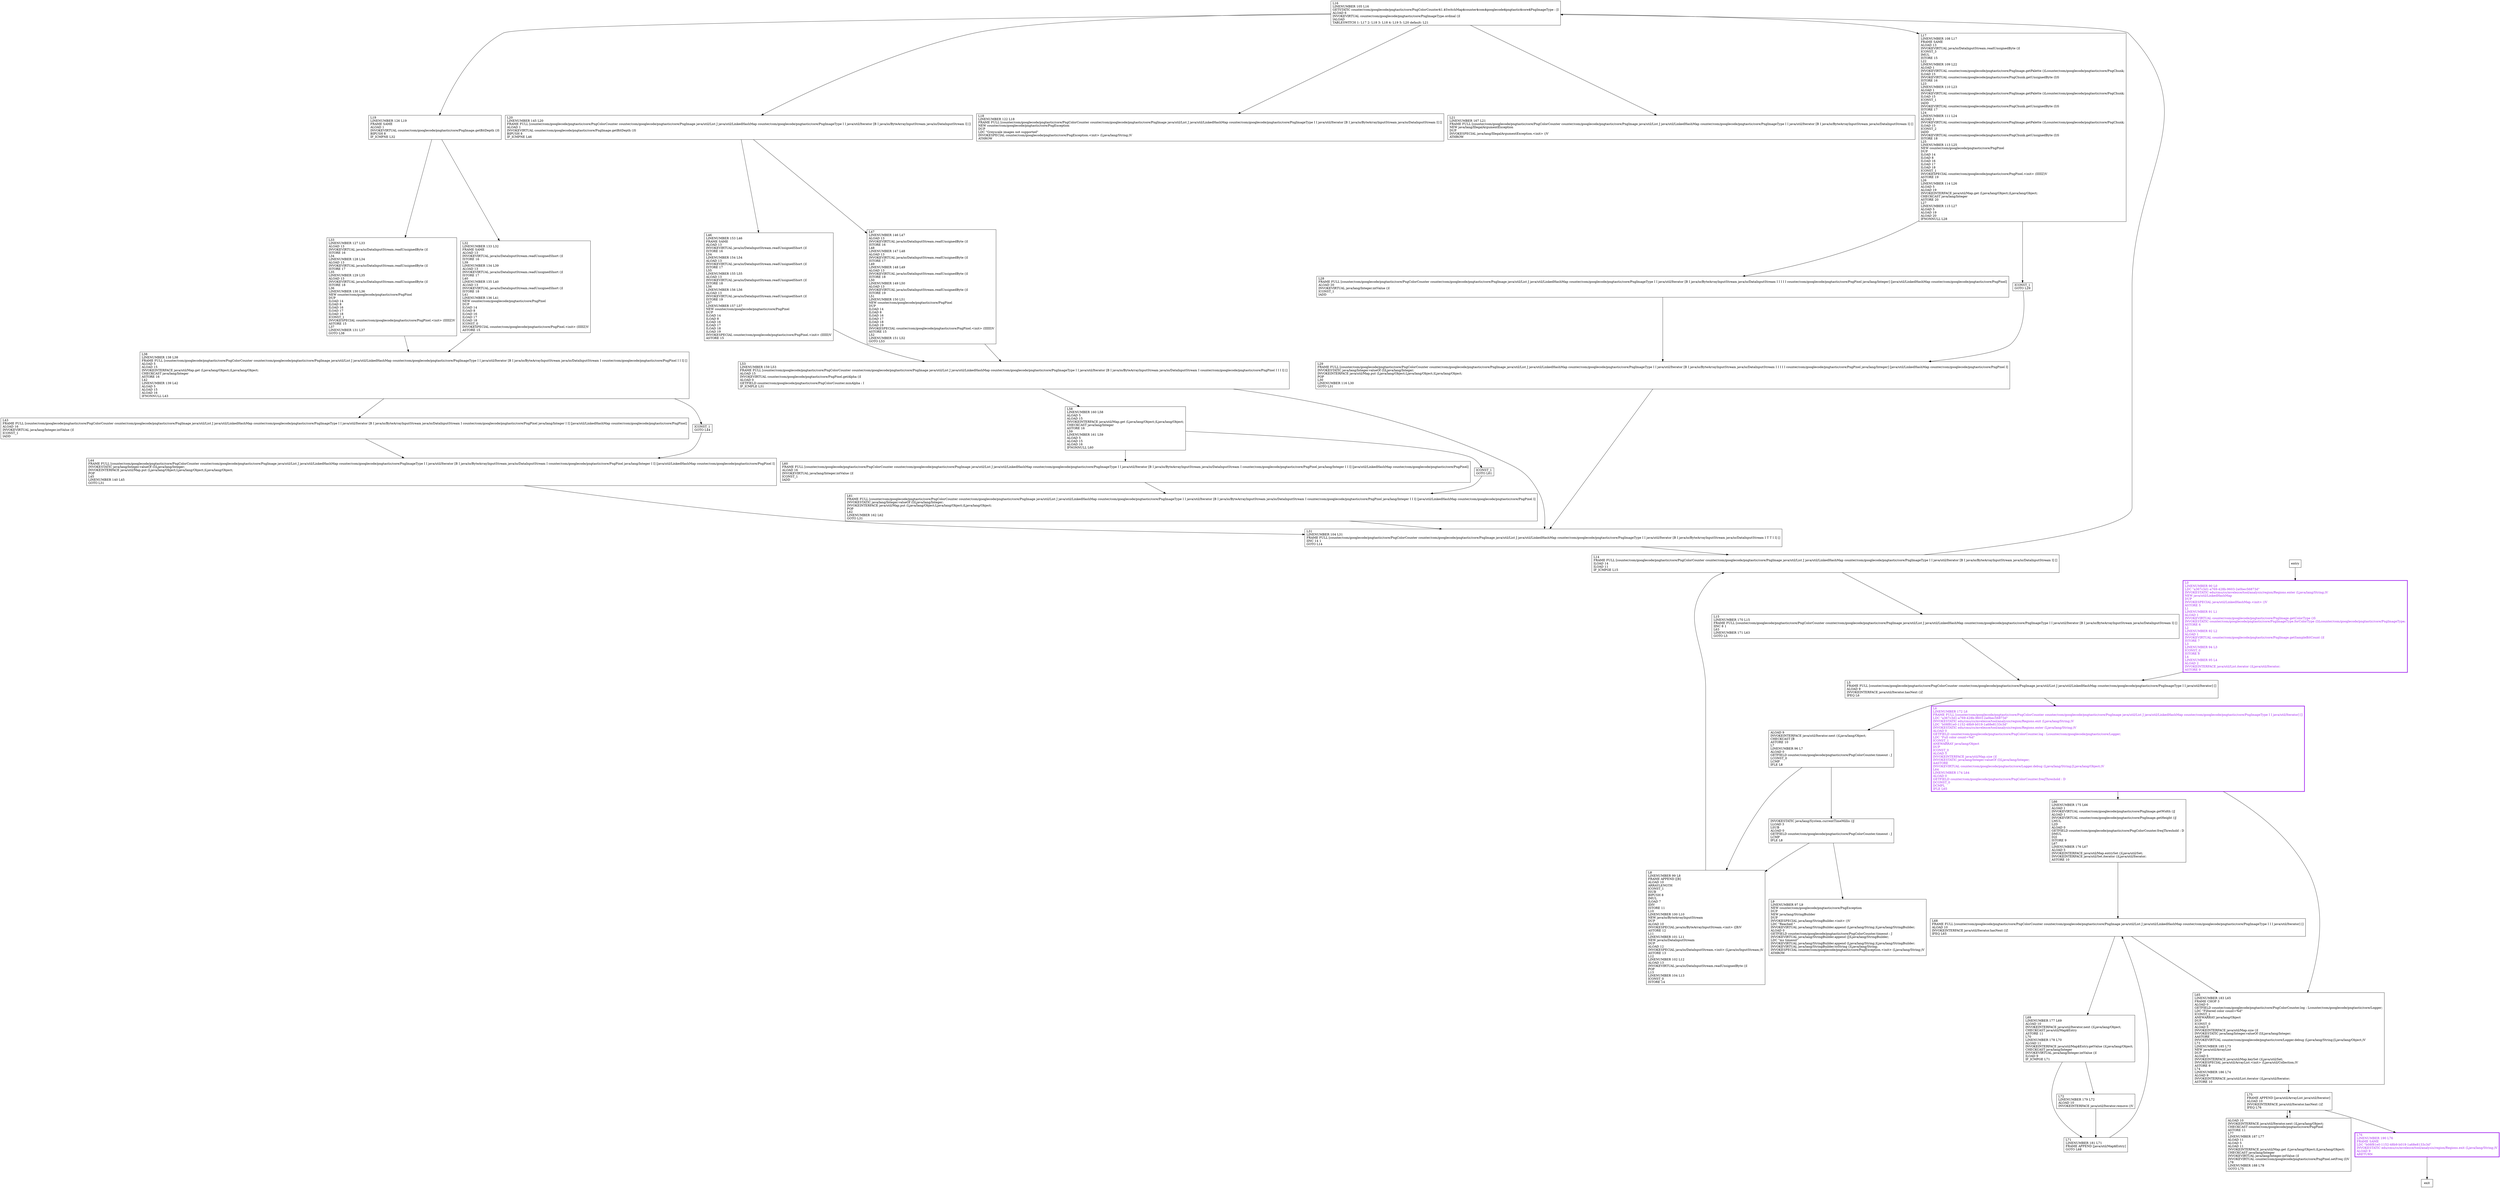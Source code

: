digraph getColors {
node [shape=record];
118519761 [label="L16\lLINENUMBER 105 L16\lGETSTATIC counter/com/googlecode/pngtastic/core/PngColorCounter$1.$SwitchMap$counter$com$googlecode$pngtastic$core$PngImageType : [I\lALOAD 6\lINVOKEVIRTUAL counter/com/googlecode/pngtastic/core/PngImageType.ordinal ()I\lIALOAD\lTABLESWITCH
      1: L17
      2: L18
      3: L18
      4: L19
      5: L20
      default: L21\l"];
434497606 [label="L19\lLINENUMBER 126 L19\lFRAME SAME\lALOAD 1\lINVOKEVIRTUAL counter/com/googlecode/pngtastic/core/PngImage.getBitDepth ()S\lBIPUSH 8\lIF_ICMPNE L32\l"];
5605388 [label="L72\lLINENUMBER 179 L72\lALOAD 10\lINVOKEINTERFACE java/util/Iterator.remove ()V\l"];
1350099720 [label="L66\lLINENUMBER 175 L66\lALOAD 1\lINVOKEVIRTUAL counter/com/googlecode/pngtastic/core/PngImage.getWidth ()J\lALOAD 1\lINVOKEVIRTUAL counter/com/googlecode/pngtastic/core/PngImage.getHeight ()J\lLMUL\lL2D\lALOAD 0\lGETFIELD counter/com/googlecode/pngtastic/core/PngColorCounter.freqThreshold : D\lDMUL\lD2I\lISTORE 9\lL67\lLINENUMBER 176 L67\lALOAD 5\lINVOKEINTERFACE java/util/Map.entrySet ()Ljava/util/Set;\lINVOKEINTERFACE java/util/Set.iterator ()Ljava/util/Iterator;\lASTORE 10\l"];
388123565 [label="L68\lFRAME FULL [counter/com/googlecode/pngtastic/core/PngColorCounter counter/com/googlecode/pngtastic/core/PngImage java/util/List J java/util/LinkedHashMap counter/com/googlecode/pngtastic/core/PngImageType I I I java/util/Iterator] []\lALOAD 10\lINVOKEINTERFACE java/util/Iterator.hasNext ()Z\lIFEQ L65\l"];
1161307977 [label="L60\lFRAME FULL [counter/com/googlecode/pngtastic/core/PngColorCounter counter/com/googlecode/pngtastic/core/PngImage java/util/List J java/util/LinkedHashMap counter/com/googlecode/pngtastic/core/PngImageType I I java/util/Iterator [B I java/io/ByteArrayInputStream java/io/DataInputStream I counter/com/googlecode/pngtastic/core/PngPixel java/lang/Integer I I I] [java/util/LinkedHashMap counter/com/googlecode/pngtastic/core/PngPixel]\lALOAD 16\lINVOKEVIRTUAL java/lang/Integer.intValue ()I\lICONST_1\lIADD\l"];
1865370526 [label="L43\lFRAME FULL [counter/com/googlecode/pngtastic/core/PngColorCounter counter/com/googlecode/pngtastic/core/PngImage java/util/List J java/util/LinkedHashMap counter/com/googlecode/pngtastic/core/PngImageType I I java/util/Iterator [B I java/io/ByteArrayInputStream java/io/DataInputStream I counter/com/googlecode/pngtastic/core/PngPixel java/lang/Integer I I] [java/util/LinkedHashMap counter/com/googlecode/pngtastic/core/PngPixel]\lALOAD 16\lINVOKEVIRTUAL java/lang/Integer.intValue ()I\lICONST_1\lIADD\l"];
162083492 [label="L32\lLINENUMBER 133 L32\lFRAME SAME\lALOAD 13\lINVOKEVIRTUAL java/io/DataInputStream.readUnsignedShort ()I\lISTORE 16\lL39\lLINENUMBER 134 L39\lALOAD 13\lINVOKEVIRTUAL java/io/DataInputStream.readUnsignedShort ()I\lISTORE 17\lL40\lLINENUMBER 135 L40\lALOAD 13\lINVOKEVIRTUAL java/io/DataInputStream.readUnsignedShort ()I\lISTORE 18\lL41\lLINENUMBER 136 L41\lNEW counter/com/googlecode/pngtastic/core/PngPixel\lDUP\lILOAD 14\lILOAD 8\lILOAD 16\lILOAD 17\lILOAD 18\lICONST_0\lINVOKESPECIAL counter/com/googlecode/pngtastic/core/PngPixel.\<init\> (IIIIIZ)V\lASTORE 15\l"];
158876320 [label="L8\lLINENUMBER 99 L8\lFRAME APPEND [[B]\lALOAD 10\lARRAYLENGTH\lICONST_1\lISUB\lBIPUSH 8\lIMUL\lILOAD 7\lIDIV\lISTORE 11\lL10\lLINENUMBER 100 L10\lNEW java/io/ByteArrayInputStream\lDUP\lALOAD 10\lINVOKESPECIAL java/io/ByteArrayInputStream.\<init\> ([B)V\lASTORE 12\lL11\lLINENUMBER 101 L11\lNEW java/io/DataInputStream\lDUP\lALOAD 12\lINVOKESPECIAL java/io/DataInputStream.\<init\> (Ljava/io/InputStream;)V\lASTORE 13\lL12\lLINENUMBER 102 L12\lALOAD 13\lINVOKEVIRTUAL java/io/DataInputStream.readUnsignedByte ()I\lPOP\lL13\lLINENUMBER 104 L13\lICONST_0\lISTORE 14\l"];
306285887 [label="L20\lLINENUMBER 145 L20\lFRAME FULL [counter/com/googlecode/pngtastic/core/PngColorCounter counter/com/googlecode/pngtastic/core/PngImage java/util/List J java/util/LinkedHashMap counter/com/googlecode/pngtastic/core/PngImageType I I java/util/Iterator [B I java/io/ByteArrayInputStream java/io/DataInputStream I] []\lALOAD 1\lINVOKEVIRTUAL counter/com/googlecode/pngtastic/core/PngImage.getBitDepth ()S\lBIPUSH 8\lIF_ICMPNE L46\l"];
1664297171 [label="L58\lLINENUMBER 160 L58\lALOAD 5\lALOAD 15\lINVOKEINTERFACE java/util/Map.get (Ljava/lang/Object;)Ljava/lang/Object;\lCHECKCAST java/lang/Integer\lASTORE 16\lL59\lLINENUMBER 161 L59\lALOAD 5\lALOAD 15\lALOAD 16\lIFNONNULL L60\l"];
876295065 [label="L38\lLINENUMBER 138 L38\lFRAME FULL [counter/com/googlecode/pngtastic/core/PngColorCounter counter/com/googlecode/pngtastic/core/PngImage java/util/List J java/util/LinkedHashMap counter/com/googlecode/pngtastic/core/PngImageType I I java/util/Iterator [B I java/io/ByteArrayInputStream java/io/DataInputStream I counter/com/googlecode/pngtastic/core/PngPixel I I I] []\lALOAD 5\lALOAD 15\lINVOKEINTERFACE java/util/Map.get (Ljava/lang/Object;)Ljava/lang/Object;\lCHECKCAST java/lang/Integer\lASTORE 16\lL42\lLINENUMBER 139 L42\lALOAD 5\lALOAD 15\lALOAD 16\lIFNONNULL L43\l"];
2101422773 [label="L61\lFRAME FULL [counter/com/googlecode/pngtastic/core/PngColorCounter counter/com/googlecode/pngtastic/core/PngImage java/util/List J java/util/LinkedHashMap counter/com/googlecode/pngtastic/core/PngImageType I I java/util/Iterator [B I java/io/ByteArrayInputStream java/io/DataInputStream I counter/com/googlecode/pngtastic/core/PngPixel java/lang/Integer I I I] [java/util/LinkedHashMap counter/com/googlecode/pngtastic/core/PngPixel I]\lINVOKESTATIC java/lang/Integer.valueOf (I)Ljava/lang/Integer;\lINVOKEINTERFACE java/util/Map.put (Ljava/lang/Object;Ljava/lang/Object;)Ljava/lang/Object;\lPOP\lL62\lLINENUMBER 162 L62\lGOTO L31\l"];
122609790 [label="L14\lFRAME FULL [counter/com/googlecode/pngtastic/core/PngColorCounter counter/com/googlecode/pngtastic/core/PngImage java/util/List J java/util/LinkedHashMap counter/com/googlecode/pngtastic/core/PngImageType I I java/util/Iterator [B I java/io/ByteArrayInputStream java/io/DataInputStream I] []\lILOAD 14\lILOAD 11\lIF_ICMPGE L15\l"];
449430476 [label="L76\lLINENUMBER 190 L76\lFRAME SAME\lLDC \"b08f81e0-1152-48b9-b019-1a68e8133c3d\"\lINVOKESTATIC edu/cmu/cs/mvelezce/tool/analysis/region/Regions.exit (Ljava/lang/String;)V\lALOAD 9\lARETURN\l"];
915793138 [label="L44\lFRAME FULL [counter/com/googlecode/pngtastic/core/PngColorCounter counter/com/googlecode/pngtastic/core/PngImage java/util/List J java/util/LinkedHashMap counter/com/googlecode/pngtastic/core/PngImageType I I java/util/Iterator [B I java/io/ByteArrayInputStream java/io/DataInputStream I counter/com/googlecode/pngtastic/core/PngPixel java/lang/Integer I I] [java/util/LinkedHashMap counter/com/googlecode/pngtastic/core/PngPixel I]\lINVOKESTATIC java/lang/Integer.valueOf (I)Ljava/lang/Integer;\lINVOKEINTERFACE java/util/Map.put (Ljava/lang/Object;Ljava/lang/Object;)Ljava/lang/Object;\lPOP\lL45\lLINENUMBER 140 L45\lGOTO L31\l"];
1080882047 [label="ICONST_1\lGOTO L61\l"];
1287012773 [label="L15\lLINENUMBER 170 L15\lFRAME FULL [counter/com/googlecode/pngtastic/core/PngColorCounter counter/com/googlecode/pngtastic/core/PngImage java/util/List J java/util/LinkedHashMap counter/com/googlecode/pngtastic/core/PngImageType I I java/util/Iterator [B I java/io/ByteArrayInputStream java/io/DataInputStream I] []\lIINC 8 1\lL63\lLINENUMBER 171 L63\lGOTO L5\l"];
605577660 [label="L65\lLINENUMBER 183 L65\lFRAME CHOP 3\lALOAD 0\lGETFIELD counter/com/googlecode/pngtastic/core/PngColorCounter.log : Lcounter/com/googlecode/pngtastic/core/Logger;\lLDC \"Filtered color count=%d\"\lICONST_1\lANEWARRAY java/lang/Object\lDUP\lICONST_0\lALOAD 5\lINVOKEINTERFACE java/util/Map.size ()I\lINVOKESTATIC java/lang/Integer.valueOf (I)Ljava/lang/Integer;\lAASTORE\lINVOKEVIRTUAL counter/com/googlecode/pngtastic/core/Logger.debug (Ljava/lang/String;[Ljava/lang/Object;)V\lL73\lLINENUMBER 185 L73\lNEW java/util/ArrayList\lDUP\lALOAD 5\lINVOKEINTERFACE java/util/Map.keySet ()Ljava/util/Set;\lINVOKESPECIAL java/util/ArrayList.\<init\> (Ljava/util/Collection;)V\lASTORE 9\lL74\lLINENUMBER 186 L74\lALOAD 9\lINVOKEINTERFACE java/util/List.iterator ()Ljava/util/Iterator;\lASTORE 10\l"];
1135300227 [label="L33\lLINENUMBER 127 L33\lALOAD 13\lINVOKEVIRTUAL java/io/DataInputStream.readUnsignedByte ()I\lISTORE 16\lL34\lLINENUMBER 128 L34\lALOAD 13\lINVOKEVIRTUAL java/io/DataInputStream.readUnsignedByte ()I\lISTORE 17\lL35\lLINENUMBER 129 L35\lALOAD 13\lINVOKEVIRTUAL java/io/DataInputStream.readUnsignedByte ()I\lISTORE 18\lL36\lLINENUMBER 130 L36\lNEW counter/com/googlecode/pngtastic/core/PngPixel\lDUP\lILOAD 14\lILOAD 8\lILOAD 16\lILOAD 17\lILOAD 18\lICONST_1\lINVOKESPECIAL counter/com/googlecode/pngtastic/core/PngPixel.\<init\> (IIIIIZ)V\lASTORE 15\lL37\lLINENUMBER 131 L37\lGOTO L38\l"];
1770925242 [label="L75\lFRAME APPEND [java/util/ArrayList java/util/Iterator]\lALOAD 10\lINVOKEINTERFACE java/util/Iterator.hasNext ()Z\lIFEQ L76\l"];
1778792753 [label="L31\lLINENUMBER 104 L31\lFRAME FULL [counter/com/googlecode/pngtastic/core/PngColorCounter counter/com/googlecode/pngtastic/core/PngImage java/util/List J java/util/LinkedHashMap counter/com/googlecode/pngtastic/core/PngImageType I I java/util/Iterator [B I java/io/ByteArrayInputStream java/io/DataInputStream I T T I I] []\lIINC 14 1\lGOTO L14\l"];
500153041 [label="L18\lLINENUMBER 122 L18\lFRAME FULL [counter/com/googlecode/pngtastic/core/PngColorCounter counter/com/googlecode/pngtastic/core/PngImage java/util/List J java/util/LinkedHashMap counter/com/googlecode/pngtastic/core/PngImageType I I java/util/Iterator [B I java/io/ByteArrayInputStream java/io/DataInputStream I] []\lNEW counter/com/googlecode/pngtastic/core/PngException\lDUP\lLDC \"Greyscale images not supported\"\lINVOKESPECIAL counter/com/googlecode/pngtastic/core/PngException.\<init\> (Ljava/lang/String;)V\lATHROW\l"];
2056843526 [label="L53\lLINENUMBER 159 L53\lFRAME FULL [counter/com/googlecode/pngtastic/core/PngColorCounter counter/com/googlecode/pngtastic/core/PngImage java/util/List J java/util/LinkedHashMap counter/com/googlecode/pngtastic/core/PngImageType I I java/util/Iterator [B I java/io/ByteArrayInputStream java/io/DataInputStream I counter/com/googlecode/pngtastic/core/PngPixel I I I I] []\lALOAD 15\lINVOKEVIRTUAL counter/com/googlecode/pngtastic/core/PngPixel.getAlpha ()I\lALOAD 0\lGETFIELD counter/com/googlecode/pngtastic/core/PngColorCounter.minAlpha : I\lIF_ICMPLE L31\l"];
777548434 [label="L6\lLINENUMBER 172 L6\lFRAME FULL [counter/com/googlecode/pngtastic/core/PngColorCounter counter/com/googlecode/pngtastic/core/PngImage java/util/List J java/util/LinkedHashMap counter/com/googlecode/pngtastic/core/PngImageType I I java/util/Iterator] []\lLDC \"a367c3d1-a769-428b-9603-2a0bec56873d\"\lINVOKESTATIC edu/cmu/cs/mvelezce/tool/analysis/region/Regions.exit (Ljava/lang/String;)V\lLDC \"b08f81e0-1152-48b9-b019-1a68e8133c3d\"\lINVOKESTATIC edu/cmu/cs/mvelezce/tool/analysis/region/Regions.enter (Ljava/lang/String;)V\lALOAD 0\lGETFIELD counter/com/googlecode/pngtastic/core/PngColorCounter.log : Lcounter/com/googlecode/pngtastic/core/Logger;\lLDC \"Full color count=%d\"\lICONST_1\lANEWARRAY java/lang/Object\lDUP\lICONST_0\lALOAD 5\lINVOKEINTERFACE java/util/Map.size ()I\lINVOKESTATIC java/lang/Integer.valueOf (I)Ljava/lang/Integer;\lAASTORE\lINVOKEVIRTUAL counter/com/googlecode/pngtastic/core/Logger.debug (Ljava/lang/String;[Ljava/lang/Object;)V\lL64\lLINENUMBER 174 L64\lALOAD 0\lGETFIELD counter/com/googlecode/pngtastic/core/PngColorCounter.freqThreshold : D\lDCONST_0\lDCMPL\lIFLE L65\l"];
63475121 [label="L5\lFRAME FULL [counter/com/googlecode/pngtastic/core/PngColorCounter counter/com/googlecode/pngtastic/core/PngImage java/util/List J java/util/LinkedHashMap counter/com/googlecode/pngtastic/core/PngImageType I I java/util/Iterator] []\lALOAD 9\lINVOKEINTERFACE java/util/Iterator.hasNext ()Z\lIFEQ L6\l"];
1109462311 [label="ICONST_1\lGOTO L29\l"];
1730613461 [label="L71\lLINENUMBER 181 L71\lFRAME APPEND [java/util/Map$Entry]\lGOTO L68\l"];
590398917 [label="L0\lLINENUMBER 90 L0\lLDC \"a367c3d1-a769-428b-9603-2a0bec56873d\"\lINVOKESTATIC edu/cmu/cs/mvelezce/tool/analysis/region/Regions.enter (Ljava/lang/String;)V\lNEW java/util/LinkedHashMap\lDUP\lINVOKESPECIAL java/util/LinkedHashMap.\<init\> ()V\lASTORE 5\lL1\lLINENUMBER 91 L1\lALOAD 1\lINVOKEVIRTUAL counter/com/googlecode/pngtastic/core/PngImage.getColorType ()S\lINVOKESTATIC counter/com/googlecode/pngtastic/core/PngImageType.forColorType (I)Lcounter/com/googlecode/pngtastic/core/PngImageType;\lASTORE 6\lL2\lLINENUMBER 92 L2\lALOAD 1\lINVOKEVIRTUAL counter/com/googlecode/pngtastic/core/PngImage.getSampleBitCount ()I\lISTORE 7\lL3\lLINENUMBER 94 L3\lICONST_0\lISTORE 8\lL4\lLINENUMBER 95 L4\lALOAD 2\lINVOKEINTERFACE java/util/List.iterator ()Ljava/util/Iterator;\lASTORE 9\l"];
1161284088 [label="ALOAD 10\lINVOKEINTERFACE java/util/Iterator.next ()Ljava/lang/Object;\lCHECKCAST counter/com/googlecode/pngtastic/core/PngPixel\lASTORE 11\lL77\lLINENUMBER 187 L77\lALOAD 11\lALOAD 5\lALOAD 11\lINVOKEINTERFACE java/util/Map.get (Ljava/lang/Object;)Ljava/lang/Object;\lCHECKCAST java/lang/Integer\lINVOKEVIRTUAL java/lang/Integer.intValue ()I\lINVOKEVIRTUAL counter/com/googlecode/pngtastic/core/PngPixel.setFreq (I)V\lL78\lLINENUMBER 188 L78\lGOTO L75\l"];
1096977231 [label="L9\lLINENUMBER 97 L9\lNEW counter/com/googlecode/pngtastic/core/PngException\lDUP\lNEW java/lang/StringBuilder\lDUP\lINVOKESPECIAL java/lang/StringBuilder.\<init\> ()V\lLDC \"Reached \"\lINVOKEVIRTUAL java/lang/StringBuilder.append (Ljava/lang/String;)Ljava/lang/StringBuilder;\lALOAD 0\lGETFIELD counter/com/googlecode/pngtastic/core/PngColorCounter.timeout : J\lINVOKEVIRTUAL java/lang/StringBuilder.append (J)Ljava/lang/StringBuilder;\lLDC \"ms timeout\"\lINVOKEVIRTUAL java/lang/StringBuilder.append (Ljava/lang/String;)Ljava/lang/StringBuilder;\lINVOKEVIRTUAL java/lang/StringBuilder.toString ()Ljava/lang/String;\lINVOKESPECIAL counter/com/googlecode/pngtastic/core/PngException.\<init\> (Ljava/lang/String;)V\lATHROW\l"];
921155868 [label="L21\lLINENUMBER 167 L21\lFRAME FULL [counter/com/googlecode/pngtastic/core/PngColorCounter counter/com/googlecode/pngtastic/core/PngImage java/util/List J java/util/LinkedHashMap counter/com/googlecode/pngtastic/core/PngImageType I I java/util/Iterator [B I java/io/ByteArrayInputStream java/io/DataInputStream I] []\lNEW java/lang/IllegalArgumentException\lDUP\lINVOKESPECIAL java/lang/IllegalArgumentException.\<init\> ()V\lATHROW\l"];
919036877 [label="ALOAD 9\lINVOKEINTERFACE java/util/Iterator.next ()Ljava/lang/Object;\lCHECKCAST [B\lASTORE 10\lL7\lLINENUMBER 96 L7\lALOAD 0\lGETFIELD counter/com/googlecode/pngtastic/core/PngColorCounter.timeout : J\lLCONST_0\lLCMP\lIFLE L8\l"];
541434985 [label="L69\lLINENUMBER 177 L69\lALOAD 10\lINVOKEINTERFACE java/util/Iterator.next ()Ljava/lang/Object;\lCHECKCAST java/util/Map$Entry\lASTORE 11\lL70\lLINENUMBER 178 L70\lALOAD 11\lINVOKEINTERFACE java/util/Map$Entry.getValue ()Ljava/lang/Object;\lCHECKCAST java/lang/Integer\lINVOKEVIRTUAL java/lang/Integer.intValue ()I\lILOAD 9\lIF_ICMPGE L71\l"];
576201359 [label="L28\lFRAME FULL [counter/com/googlecode/pngtastic/core/PngColorCounter counter/com/googlecode/pngtastic/core/PngImage java/util/List J java/util/LinkedHashMap counter/com/googlecode/pngtastic/core/PngImageType I I java/util/Iterator [B I java/io/ByteArrayInputStream java/io/DataInputStream I I I I I counter/com/googlecode/pngtastic/core/PngPixel java/lang/Integer] [java/util/LinkedHashMap counter/com/googlecode/pngtastic/core/PngPixel]\lALOAD 20\lINVOKEVIRTUAL java/lang/Integer.intValue ()I\lICONST_1\lIADD\l"];
1661625468 [label="L17\lLINENUMBER 108 L17\lFRAME SAME\lALOAD 13\lINVOKEVIRTUAL java/io/DataInputStream.readUnsignedByte ()I\lICONST_3\lIMUL\lISTORE 15\lL22\lLINENUMBER 109 L22\lALOAD 1\lINVOKEVIRTUAL counter/com/googlecode/pngtastic/core/PngImage.getPalette ()Lcounter/com/googlecode/pngtastic/core/PngChunk;\lILOAD 15\lINVOKEVIRTUAL counter/com/googlecode/pngtastic/core/PngChunk.getUnsignedByte (I)S\lISTORE 16\lL23\lLINENUMBER 110 L23\lALOAD 1\lINVOKEVIRTUAL counter/com/googlecode/pngtastic/core/PngImage.getPalette ()Lcounter/com/googlecode/pngtastic/core/PngChunk;\lILOAD 15\lICONST_1\lIADD\lINVOKEVIRTUAL counter/com/googlecode/pngtastic/core/PngChunk.getUnsignedByte (I)S\lISTORE 17\lL24\lLINENUMBER 111 L24\lALOAD 1\lINVOKEVIRTUAL counter/com/googlecode/pngtastic/core/PngImage.getPalette ()Lcounter/com/googlecode/pngtastic/core/PngChunk;\lILOAD 15\lICONST_2\lIADD\lINVOKEVIRTUAL counter/com/googlecode/pngtastic/core/PngChunk.getUnsignedByte (I)S\lISTORE 18\lL25\lLINENUMBER 113 L25\lNEW counter/com/googlecode/pngtastic/core/PngPixel\lDUP\lILOAD 14\lILOAD 8\lILOAD 16\lILOAD 17\lILOAD 18\lICONST_1\lINVOKESPECIAL counter/com/googlecode/pngtastic/core/PngPixel.\<init\> (IIIIIZ)V\lASTORE 19\lL26\lLINENUMBER 114 L26\lALOAD 5\lALOAD 19\lINVOKEINTERFACE java/util/Map.get (Ljava/lang/Object;)Ljava/lang/Object;\lCHECKCAST java/lang/Integer\lASTORE 20\lL27\lLINENUMBER 115 L27\lALOAD 5\lALOAD 19\lALOAD 20\lIFNONNULL L28\l"];
1312386332 [label="L47\lLINENUMBER 146 L47\lALOAD 13\lINVOKEVIRTUAL java/io/DataInputStream.readUnsignedByte ()I\lISTORE 16\lL48\lLINENUMBER 147 L48\lALOAD 13\lINVOKEVIRTUAL java/io/DataInputStream.readUnsignedByte ()I\lISTORE 17\lL49\lLINENUMBER 148 L49\lALOAD 13\lINVOKEVIRTUAL java/io/DataInputStream.readUnsignedByte ()I\lISTORE 18\lL50\lLINENUMBER 149 L50\lALOAD 13\lINVOKEVIRTUAL java/io/DataInputStream.readUnsignedByte ()I\lISTORE 19\lL51\lLINENUMBER 150 L51\lNEW counter/com/googlecode/pngtastic/core/PngPixel\lDUP\lILOAD 14\lILOAD 8\lILOAD 16\lILOAD 17\lILOAD 18\lILOAD 19\lINVOKESPECIAL counter/com/googlecode/pngtastic/core/PngPixel.\<init\> (IIIIII)V\lASTORE 15\lL52\lLINENUMBER 151 L52\lGOTO L53\l"];
1949334269 [label="L29\lFRAME FULL [counter/com/googlecode/pngtastic/core/PngColorCounter counter/com/googlecode/pngtastic/core/PngImage java/util/List J java/util/LinkedHashMap counter/com/googlecode/pngtastic/core/PngImageType I I java/util/Iterator [B I java/io/ByteArrayInputStream java/io/DataInputStream I I I I I counter/com/googlecode/pngtastic/core/PngPixel java/lang/Integer] [java/util/LinkedHashMap counter/com/googlecode/pngtastic/core/PngPixel I]\lINVOKESTATIC java/lang/Integer.valueOf (I)Ljava/lang/Integer;\lINVOKEINTERFACE java/util/Map.put (Ljava/lang/Object;Ljava/lang/Object;)Ljava/lang/Object;\lPOP\lL30\lLINENUMBER 116 L30\lGOTO L31\l"];
793999565 [label="ICONST_1\lGOTO L44\l"];
751022247 [label="INVOKESTATIC java/lang/System.currentTimeMillis ()J\lLLOAD 3\lLSUB\lALOAD 0\lGETFIELD counter/com/googlecode/pngtastic/core/PngColorCounter.timeout : J\lLCMP\lIFLE L8\l"];
1541385794 [label="L46\lLINENUMBER 153 L46\lFRAME SAME\lALOAD 13\lINVOKEVIRTUAL java/io/DataInputStream.readUnsignedShort ()I\lISTORE 16\lL54\lLINENUMBER 154 L54\lALOAD 13\lINVOKEVIRTUAL java/io/DataInputStream.readUnsignedShort ()I\lISTORE 17\lL55\lLINENUMBER 155 L55\lALOAD 13\lINVOKEVIRTUAL java/io/DataInputStream.readUnsignedShort ()I\lISTORE 18\lL56\lLINENUMBER 156 L56\lALOAD 13\lINVOKEVIRTUAL java/io/DataInputStream.readUnsignedShort ()I\lISTORE 19\lL57\lLINENUMBER 157 L57\lNEW counter/com/googlecode/pngtastic/core/PngPixel\lDUP\lILOAD 14\lILOAD 8\lILOAD 16\lILOAD 17\lILOAD 18\lILOAD 19\lINVOKESPECIAL counter/com/googlecode/pngtastic/core/PngPixel.\<init\> (IIIIII)V\lASTORE 15\l"];
entry;
exit;
118519761 -> 434497606;
118519761 -> 1661625468;
118519761 -> 306285887;
118519761 -> 921155868;
118519761 -> 500153041;
434497606 -> 1135300227;
434497606 -> 162083492;
5605388 -> 1730613461;
1350099720 -> 388123565;
388123565 -> 605577660;
388123565 -> 541434985;
1161307977 -> 2101422773;
1865370526 -> 915793138;
162083492 -> 876295065;
158876320 -> 122609790;
306285887 -> 1312386332;
306285887 -> 1541385794;
1664297171 -> 1161307977;
1664297171 -> 1080882047;
876295065 -> 1865370526;
876295065 -> 793999565;
2101422773 -> 1778792753;
122609790 -> 118519761;
122609790 -> 1287012773;
449430476 -> exit;
915793138 -> 1778792753;
1080882047 -> 2101422773;
1287012773 -> 63475121;
605577660 -> 1770925242;
1135300227 -> 876295065;
1770925242 -> 449430476;
1770925242 -> 1161284088;
1778792753 -> 122609790;
2056843526 -> 1778792753;
2056843526 -> 1664297171;
777548434 -> 1350099720;
777548434 -> 605577660;
63475121 -> 777548434;
63475121 -> 919036877;
1109462311 -> 1949334269;
1730613461 -> 388123565;
590398917 -> 63475121;
1161284088 -> 1770925242;
919036877 -> 158876320;
919036877 -> 751022247;
541434985 -> 5605388;
541434985 -> 1730613461;
entry -> 590398917;
576201359 -> 1949334269;
1661625468 -> 576201359;
1661625468 -> 1109462311;
1312386332 -> 2056843526;
1949334269 -> 1778792753;
793999565 -> 915793138;
751022247 -> 1096977231;
751022247 -> 158876320;
1541385794 -> 2056843526;
777548434[fontcolor="purple", penwidth=3, color="purple"];
449430476[fontcolor="purple", penwidth=3, color="purple"];
590398917[fontcolor="purple", penwidth=3, color="purple"];
}
